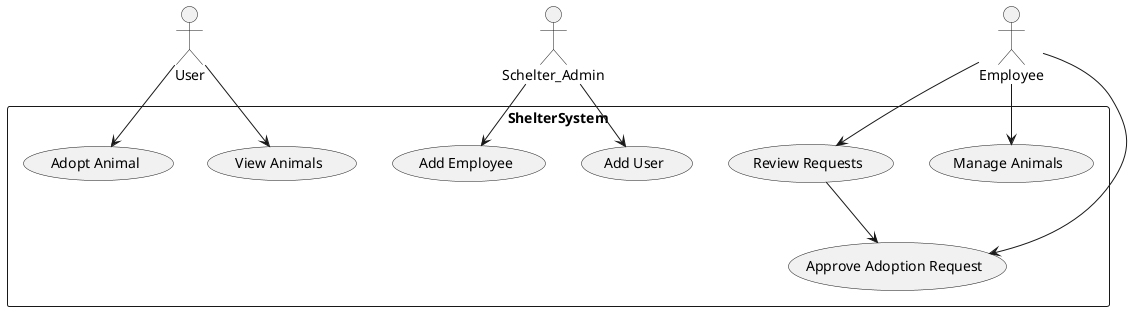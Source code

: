 @startuml
actor User
actor Employee as Worker
actor Schelter_Admin

rectangle ShelterSystem {
    usecase "View Animals" as UC_ViewAnimals
    usecase "Adopt Animal" as UC_AdoptAnimal

    usecase "Manage Animals" as UC_ManageAnimals
    usecase "Review Requests" as UC_ReviewRequests
    usecase "Approve Adoption Request" as UC_ApproveRequest
    usecase "Add User" as UC_AddUser
    usecase "Add Employee" as UC_AddEmployee
}

User --> UC_ViewAnimals
User --> UC_AdoptAnimal

Schelter_Admin --> UC_AddUser
Schelter_Admin --> UC_AddEmployee

Worker --> UC_ManageAnimals
Worker --> UC_ReviewRequests
Worker --> UC_ApproveRequest

UC_ReviewRequests --> UC_ApproveRequest

@enduml
